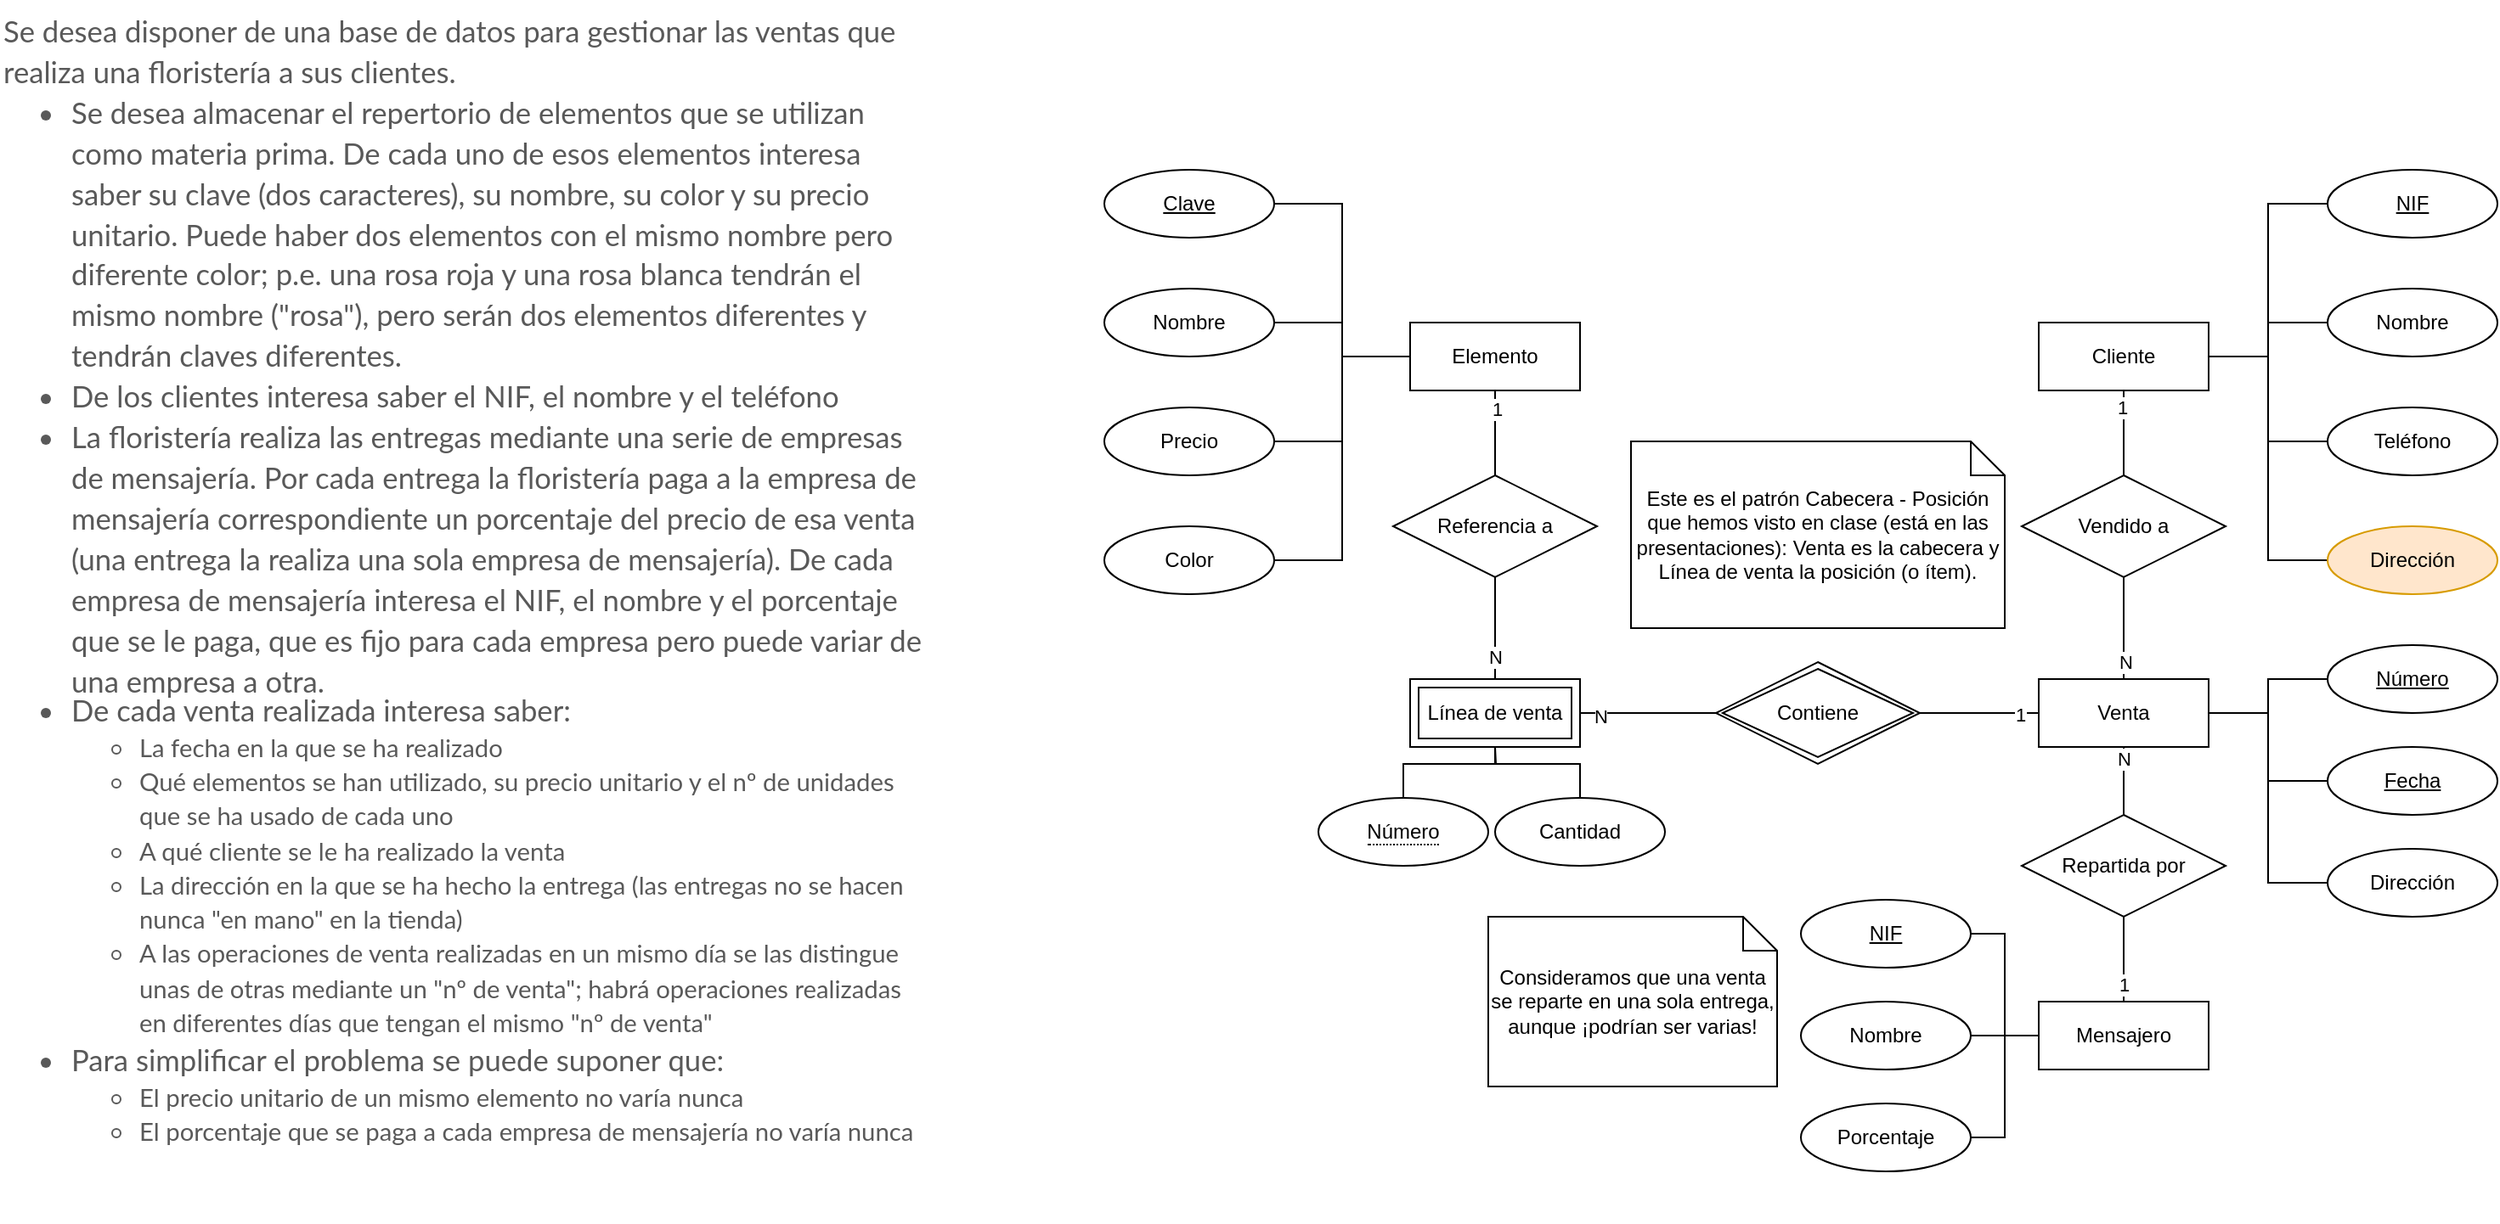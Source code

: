 <mxfile version="13.8.0" type="github">
  <diagram id="R2lEEEUBdFMjLlhIrx00" name="Page-1">
    <mxGraphModel dx="1694" dy="1104" grid="1" gridSize="10" guides="1" tooltips="1" connect="1" arrows="1" fold="1" page="1" pageScale="1" pageWidth="1654" pageHeight="1169" math="0" shadow="0" extFonts="Permanent Marker^https://fonts.googleapis.com/css?family=Permanent+Marker">
      <root>
        <mxCell id="0" />
        <mxCell id="1" parent="0" />
        <mxCell id="n40eV8zk3N71hHBReMtP-1" value="&lt;meta charset=&quot;utf-8&quot;&gt;&lt;b style=&quot;font-weight: normal&quot; id=&quot;docs-internal-guid-354f3ef8-7fff-2816-3f01-19fa54746503&quot;&gt;&lt;p dir=&quot;ltr&quot; style=&quot;line-height: 1.38 ; margin-top: 0pt ; margin-bottom: 0pt&quot;&gt;&lt;span style=&quot;font-size: 13pt; font-family: lato, sans-serif; color: rgb(89, 89, 89); background-color: transparent; font-weight: 400; font-style: normal; font-variant: normal; text-decoration: none; vertical-align: baseline;&quot;&gt;Se desea disponer de una base de datos para gestionar las ventas que realiza una floristería a sus clientes.&lt;/span&gt;&lt;/p&gt;&lt;ul style=&quot;margin-top: 0 ; margin-bottom: 0&quot;&gt;&lt;li dir=&quot;ltr&quot; style=&quot;list-style-type: disc; font-size: 13pt; font-family: lato, sans-serif; color: rgb(89, 89, 89); background-color: transparent; font-weight: 400; font-style: normal; font-variant: normal; text-decoration: none; vertical-align: baseline;&quot;&gt;&lt;p dir=&quot;ltr&quot; style=&quot;line-height: 1.38 ; margin-top: 0pt ; margin-bottom: 0pt&quot;&gt;&lt;span style=&quot;font-size: 13pt; font-family: lato, sans-serif; color: rgb(89, 89, 89); background-color: transparent; font-weight: 400; font-style: normal; font-variant: normal; text-decoration: none; vertical-align: baseline;&quot;&gt;Se desea almacenar el repertorio de elementos que se utilizan como materia prima. De cada uno de esos elementos interesa saber su clave (dos caracteres), su nombre, su color y su precio unitario. Puede haber dos elementos con el mismo nombre pero diferente color; p.e. una rosa roja y una rosa blanca tendrán el mismo nombre (&quot;rosa&quot;), pero serán dos elementos diferentes y tendrán claves diferentes.&lt;/span&gt;&lt;/p&gt;&lt;/li&gt;&lt;li dir=&quot;ltr&quot; style=&quot;list-style-type: disc; font-size: 13pt; font-family: lato, sans-serif; color: rgb(89, 89, 89); background-color: transparent; font-weight: 400; font-style: normal; font-variant: normal; text-decoration: none; vertical-align: baseline;&quot;&gt;&lt;p dir=&quot;ltr&quot; style=&quot;line-height: 1.38 ; margin-top: 0pt ; margin-bottom: 0pt&quot;&gt;&lt;span style=&quot;font-size: 13pt; font-family: lato, sans-serif; color: rgb(89, 89, 89); background-color: transparent; font-weight: 400; font-style: normal; font-variant: normal; text-decoration: none; vertical-align: baseline;&quot;&gt;De los clientes interesa saber el NIF, el nombre y el teléfono&lt;/span&gt;&lt;/p&gt;&lt;/li&gt;&lt;li dir=&quot;ltr&quot; style=&quot;list-style-type: disc; font-size: 13pt; font-family: lato, sans-serif; color: rgb(89, 89, 89); background-color: transparent; font-weight: 400; font-style: normal; font-variant: normal; text-decoration: none; vertical-align: baseline;&quot;&gt;&lt;p dir=&quot;ltr&quot; style=&quot;line-height: 1.38 ; margin-top: 0pt ; margin-bottom: 0pt&quot;&gt;&lt;span style=&quot;font-size: 13pt; font-family: lato, sans-serif; color: rgb(89, 89, 89); background-color: transparent; font-weight: 400; font-style: normal; font-variant: normal; text-decoration: none; vertical-align: baseline;&quot;&gt;La floristería realiza las entregas mediante una serie de empresas de mensajería. Por cada entrega la floristería paga a la empresa de mensajería correspondiente un porcentaje del precio de esa venta (una entrega la realiza una sola empresa de mensajería). De cada empresa de mensajería interesa el NIF, el nombre y el porcentaje que se le paga, que es fijo para cada empresa pero puede variar de una empresa a otra.&lt;/span&gt;&lt;/p&gt;&lt;/li&gt;&lt;/ul&gt;&lt;br&gt;&lt;/b&gt;" style="text;whiteSpace=wrap;html=1;" vertex="1" parent="1">
          <mxGeometry x="80" y="210" width="550" height="440" as="geometry" />
        </mxCell>
        <mxCell id="n40eV8zk3N71hHBReMtP-2" value="&lt;meta charset=&quot;utf-8&quot;&gt;&lt;b style=&quot;font-weight: normal&quot; id=&quot;docs-internal-guid-dc8167a7-7fff-5f1d-3189-710af9ad38a2&quot;&gt;&lt;ul style=&quot;margin-top: 0 ; margin-bottom: 0&quot;&gt;&lt;li dir=&quot;ltr&quot; style=&quot;list-style-type: disc; font-size: 13pt; font-family: lato, sans-serif; color: rgb(89, 89, 89); background-color: transparent; font-weight: 400; font-style: normal; font-variant: normal; text-decoration: none; vertical-align: baseline;&quot;&gt;&lt;p dir=&quot;ltr&quot; style=&quot;line-height: 1.38 ; margin-top: 0pt ; margin-bottom: 0pt&quot;&gt;&lt;span style=&quot;font-size: 13pt; font-family: lato, sans-serif; color: rgb(89, 89, 89); background-color: transparent; font-weight: 400; font-style: normal; font-variant: normal; text-decoration: none; vertical-align: baseline;&quot;&gt;De cada venta realizada interesa saber:&lt;/span&gt;&lt;/p&gt;&lt;/li&gt;&lt;ul style=&quot;margin-top: 0 ; margin-bottom: 0&quot;&gt;&lt;li dir=&quot;ltr&quot; style=&quot;list-style-type: circle; font-size: 11pt; font-family: lato, sans-serif; color: rgb(89, 89, 89); background-color: transparent; font-weight: 400; font-style: normal; font-variant: normal; text-decoration: none; vertical-align: baseline;&quot;&gt;&lt;p dir=&quot;ltr&quot; style=&quot;line-height: 1.38 ; margin-top: 0pt ; margin-bottom: 0pt&quot;&gt;&lt;span style=&quot;font-size: 11pt; font-family: lato, sans-serif; color: rgb(89, 89, 89); background-color: transparent; font-weight: 400; font-style: normal; font-variant: normal; text-decoration: none; vertical-align: baseline;&quot;&gt;La fecha en la que se ha realizado&lt;/span&gt;&lt;/p&gt;&lt;/li&gt;&lt;li dir=&quot;ltr&quot; style=&quot;list-style-type: circle; font-size: 11pt; font-family: lato, sans-serif; color: rgb(89, 89, 89); background-color: transparent; font-weight: 400; font-style: normal; font-variant: normal; text-decoration: none; vertical-align: baseline;&quot;&gt;&lt;p dir=&quot;ltr&quot; style=&quot;line-height: 1.38 ; margin-top: 0pt ; margin-bottom: 0pt&quot;&gt;&lt;span style=&quot;font-size: 11pt; font-family: lato, sans-serif; color: rgb(89, 89, 89); background-color: transparent; font-weight: 400; font-style: normal; font-variant: normal; text-decoration: none; vertical-align: baseline;&quot;&gt;Qué elementos se han utilizado, su precio unitario y el nº de unidades que se ha usado de cada uno&lt;/span&gt;&lt;/p&gt;&lt;/li&gt;&lt;li dir=&quot;ltr&quot; style=&quot;list-style-type: circle; font-size: 11pt; font-family: lato, sans-serif; color: rgb(89, 89, 89); background-color: transparent; font-weight: 400; font-style: normal; font-variant: normal; text-decoration: none; vertical-align: baseline;&quot;&gt;&lt;p dir=&quot;ltr&quot; style=&quot;line-height: 1.38 ; margin-top: 0pt ; margin-bottom: 0pt&quot;&gt;&lt;span style=&quot;font-size: 11pt; font-family: lato, sans-serif; color: rgb(89, 89, 89); background-color: transparent; font-weight: 400; font-style: normal; font-variant: normal; text-decoration: none; vertical-align: baseline;&quot;&gt;A qué cliente se le ha realizado la venta&lt;/span&gt;&lt;/p&gt;&lt;/li&gt;&lt;li dir=&quot;ltr&quot; style=&quot;list-style-type: circle; font-size: 11pt; font-family: lato, sans-serif; color: rgb(89, 89, 89); background-color: transparent; font-weight: 400; font-style: normal; font-variant: normal; text-decoration: none; vertical-align: baseline;&quot;&gt;&lt;p dir=&quot;ltr&quot; style=&quot;line-height: 1.38 ; margin-top: 0pt ; margin-bottom: 0pt&quot;&gt;&lt;span style=&quot;font-size: 11pt; font-family: lato, sans-serif; color: rgb(89, 89, 89); background-color: transparent; font-weight: 400; font-style: normal; font-variant: normal; text-decoration: none; vertical-align: baseline;&quot;&gt;La dirección en la que se ha hecho la entrega (las entregas no se hacen nunca &quot;en mano&quot; en la tienda)&lt;/span&gt;&lt;/p&gt;&lt;/li&gt;&lt;li dir=&quot;ltr&quot; style=&quot;list-style-type: circle; font-size: 11pt; font-family: lato, sans-serif; color: rgb(89, 89, 89); background-color: transparent; font-weight: 400; font-style: normal; font-variant: normal; text-decoration: none; vertical-align: baseline;&quot;&gt;&lt;p dir=&quot;ltr&quot; style=&quot;line-height: 1.38 ; margin-top: 0pt ; margin-bottom: 0pt&quot;&gt;&lt;span style=&quot;font-size: 11pt; font-family: lato, sans-serif; color: rgb(89, 89, 89); background-color: transparent; font-weight: 400; font-style: normal; font-variant: normal; text-decoration: none; vertical-align: baseline;&quot;&gt;A las operaciones de venta realizadas en un mismo día se las distingue unas de otras mediante un &quot;nº de venta&quot;; habrá operaciones realizadas en diferentes días que tengan el mismo &quot;nº de venta&quot;&lt;/span&gt;&lt;/p&gt;&lt;/li&gt;&lt;/ul&gt;&lt;li dir=&quot;ltr&quot; style=&quot;list-style-type: disc; font-size: 13pt; font-family: lato, sans-serif; color: rgb(89, 89, 89); background-color: transparent; font-weight: 400; font-style: normal; font-variant: normal; text-decoration: none; vertical-align: baseline;&quot;&gt;&lt;p dir=&quot;ltr&quot; style=&quot;line-height: 1.38 ; margin-top: 0pt ; margin-bottom: 0pt&quot;&gt;&lt;span style=&quot;font-size: 13pt; font-family: lato, sans-serif; color: rgb(89, 89, 89); background-color: transparent; font-weight: 400; font-style: normal; font-variant: normal; text-decoration: none; vertical-align: baseline;&quot;&gt;Para simplificar el problema se puede suponer que:&lt;/span&gt;&lt;/p&gt;&lt;/li&gt;&lt;ul style=&quot;margin-top: 0 ; margin-bottom: 0&quot;&gt;&lt;li dir=&quot;ltr&quot; style=&quot;list-style-type: circle; font-size: 11pt; font-family: lato, sans-serif; color: rgb(89, 89, 89); background-color: transparent; font-weight: 400; font-style: normal; font-variant: normal; text-decoration: none; vertical-align: baseline;&quot;&gt;&lt;p dir=&quot;ltr&quot; style=&quot;line-height: 1.38 ; margin-top: 0pt ; margin-bottom: 0pt&quot;&gt;&lt;span style=&quot;font-size: 11pt; font-family: lato, sans-serif; color: rgb(89, 89, 89); background-color: transparent; font-weight: 400; font-style: normal; font-variant: normal; text-decoration: none; vertical-align: baseline;&quot;&gt;El precio unitario de un mismo elemento no varía nunca&lt;/span&gt;&lt;/p&gt;&lt;/li&gt;&lt;li dir=&quot;ltr&quot; style=&quot;list-style-type: circle; font-size: 11pt; font-family: lato, sans-serif; color: rgb(89, 89, 89); background-color: transparent; font-weight: 400; font-style: normal; font-variant: normal; text-decoration: none; vertical-align: baseline;&quot;&gt;&lt;p dir=&quot;ltr&quot; style=&quot;line-height: 1.38 ; margin-top: 0pt ; margin-bottom: 0pt&quot;&gt;&lt;span style=&quot;font-size: 11pt; font-family: lato, sans-serif; color: rgb(89, 89, 89); background-color: transparent; font-weight: 400; font-style: normal; font-variant: normal; text-decoration: none; vertical-align: baseline;&quot;&gt;El porcentaje que se paga a cada empresa de mensajería no varía nunca&lt;/span&gt;&lt;/p&gt;&lt;/li&gt;&lt;/ul&gt;&lt;/ul&gt;&lt;/b&gt;" style="text;whiteSpace=wrap;html=1;" vertex="1" parent="1">
          <mxGeometry x="80" y="610" width="550" height="320" as="geometry" />
        </mxCell>
        <mxCell id="n40eV8zk3N71hHBReMtP-65" style="edgeStyle=orthogonalEdgeStyle;rounded=0;orthogonalLoop=1;jettySize=auto;html=1;entryX=1;entryY=0.5;entryDx=0;entryDy=0;endArrow=none;endFill=0;" edge="1" parent="1" source="n40eV8zk3N71hHBReMtP-3" target="n40eV8zk3N71hHBReMtP-5">
          <mxGeometry relative="1" as="geometry" />
        </mxCell>
        <mxCell id="n40eV8zk3N71hHBReMtP-3" value="Elemento" style="whiteSpace=wrap;html=1;align=center;" vertex="1" parent="1">
          <mxGeometry x="910" y="400" width="100" height="40" as="geometry" />
        </mxCell>
        <mxCell id="n40eV8zk3N71hHBReMtP-50" style="edgeStyle=orthogonalEdgeStyle;rounded=0;orthogonalLoop=1;jettySize=auto;html=1;entryX=0;entryY=0.5;entryDx=0;entryDy=0;endArrow=none;endFill=0;" edge="1" parent="1" source="n40eV8zk3N71hHBReMtP-4" target="n40eV8zk3N71hHBReMtP-3">
          <mxGeometry relative="1" as="geometry" />
        </mxCell>
        <mxCell id="n40eV8zk3N71hHBReMtP-4" value="Clave" style="ellipse;whiteSpace=wrap;html=1;align=center;fontStyle=4;" vertex="1" parent="1">
          <mxGeometry x="730" y="310" width="100" height="40" as="geometry" />
        </mxCell>
        <mxCell id="n40eV8zk3N71hHBReMtP-5" value="Color" style="ellipse;whiteSpace=wrap;html=1;align=center;" vertex="1" parent="1">
          <mxGeometry x="730" y="520" width="100" height="40" as="geometry" />
        </mxCell>
        <mxCell id="n40eV8zk3N71hHBReMtP-51" style="edgeStyle=orthogonalEdgeStyle;rounded=0;orthogonalLoop=1;jettySize=auto;html=1;endArrow=none;endFill=0;entryX=0;entryY=0.5;entryDx=0;entryDy=0;" edge="1" parent="1" source="n40eV8zk3N71hHBReMtP-6" target="n40eV8zk3N71hHBReMtP-3">
          <mxGeometry relative="1" as="geometry">
            <mxPoint x="900" y="420" as="targetPoint" />
          </mxGeometry>
        </mxCell>
        <mxCell id="n40eV8zk3N71hHBReMtP-6" value="Nombre" style="ellipse;whiteSpace=wrap;html=1;align=center;" vertex="1" parent="1">
          <mxGeometry x="730" y="380" width="100" height="40" as="geometry" />
        </mxCell>
        <mxCell id="n40eV8zk3N71hHBReMtP-52" style="edgeStyle=orthogonalEdgeStyle;rounded=0;orthogonalLoop=1;jettySize=auto;html=1;endArrow=none;endFill=0;exitX=1;exitY=0.5;exitDx=0;exitDy=0;entryX=0;entryY=0.5;entryDx=0;entryDy=0;" edge="1" parent="1" source="n40eV8zk3N71hHBReMtP-7" target="n40eV8zk3N71hHBReMtP-3">
          <mxGeometry relative="1" as="geometry">
            <mxPoint x="900" y="420" as="targetPoint" />
            <Array as="points">
              <mxPoint x="870" y="470" />
              <mxPoint x="870" y="420" />
              <mxPoint x="910" y="420" />
            </Array>
          </mxGeometry>
        </mxCell>
        <mxCell id="n40eV8zk3N71hHBReMtP-7" value="Precio" style="ellipse;whiteSpace=wrap;html=1;align=center;" vertex="1" parent="1">
          <mxGeometry x="730" y="450" width="100" height="40" as="geometry" />
        </mxCell>
        <mxCell id="n40eV8zk3N71hHBReMtP-61" style="edgeStyle=orthogonalEdgeStyle;rounded=0;orthogonalLoop=1;jettySize=auto;html=1;entryX=0;entryY=0.5;entryDx=0;entryDy=0;endArrow=none;endFill=0;" edge="1" parent="1" source="n40eV8zk3N71hHBReMtP-8" target="n40eV8zk3N71hHBReMtP-9">
          <mxGeometry relative="1" as="geometry" />
        </mxCell>
        <mxCell id="n40eV8zk3N71hHBReMtP-62" style="edgeStyle=orthogonalEdgeStyle;rounded=0;orthogonalLoop=1;jettySize=auto;html=1;entryX=0;entryY=0.5;entryDx=0;entryDy=0;endArrow=none;endFill=0;" edge="1" parent="1" source="n40eV8zk3N71hHBReMtP-8" target="n40eV8zk3N71hHBReMtP-11">
          <mxGeometry relative="1" as="geometry" />
        </mxCell>
        <mxCell id="n40eV8zk3N71hHBReMtP-63" style="edgeStyle=orthogonalEdgeStyle;rounded=0;orthogonalLoop=1;jettySize=auto;html=1;entryX=0;entryY=0.5;entryDx=0;entryDy=0;endArrow=none;endFill=0;" edge="1" parent="1" source="n40eV8zk3N71hHBReMtP-8" target="n40eV8zk3N71hHBReMtP-12">
          <mxGeometry relative="1" as="geometry" />
        </mxCell>
        <mxCell id="n40eV8zk3N71hHBReMtP-64" style="edgeStyle=orthogonalEdgeStyle;rounded=0;orthogonalLoop=1;jettySize=auto;html=1;entryX=0;entryY=0.5;entryDx=0;entryDy=0;endArrow=none;endFill=0;" edge="1" parent="1" source="n40eV8zk3N71hHBReMtP-8" target="n40eV8zk3N71hHBReMtP-13">
          <mxGeometry relative="1" as="geometry" />
        </mxCell>
        <mxCell id="n40eV8zk3N71hHBReMtP-8" value="Cliente" style="whiteSpace=wrap;html=1;align=center;" vertex="1" parent="1">
          <mxGeometry x="1280" y="400" width="100" height="40" as="geometry" />
        </mxCell>
        <mxCell id="n40eV8zk3N71hHBReMtP-9" value="NIF" style="ellipse;whiteSpace=wrap;html=1;align=center;fontStyle=4;" vertex="1" parent="1">
          <mxGeometry x="1450" y="310" width="100" height="40" as="geometry" />
        </mxCell>
        <mxCell id="n40eV8zk3N71hHBReMtP-11" value="Nombre" style="ellipse;whiteSpace=wrap;html=1;align=center;" vertex="1" parent="1">
          <mxGeometry x="1450" y="380" width="100" height="40" as="geometry" />
        </mxCell>
        <mxCell id="n40eV8zk3N71hHBReMtP-12" value="Teléfono" style="ellipse;whiteSpace=wrap;html=1;align=center;" vertex="1" parent="1">
          <mxGeometry x="1450" y="450" width="100" height="40" as="geometry" />
        </mxCell>
        <mxCell id="n40eV8zk3N71hHBReMtP-13" value="Dirección" style="ellipse;whiteSpace=wrap;html=1;align=center;fillColor=#ffe6cc;strokeColor=#d79b00;" vertex="1" parent="1">
          <mxGeometry x="1450" y="520" width="100" height="40" as="geometry" />
        </mxCell>
        <mxCell id="n40eV8zk3N71hHBReMtP-46" style="edgeStyle=orthogonalEdgeStyle;rounded=0;orthogonalLoop=1;jettySize=auto;html=1;entryX=0.5;entryY=0;entryDx=0;entryDy=0;endArrow=none;endFill=0;" edge="1" parent="1" source="n40eV8zk3N71hHBReMtP-14" target="n40eV8zk3N71hHBReMtP-45">
          <mxGeometry relative="1" as="geometry" />
        </mxCell>
        <mxCell id="n40eV8zk3N71hHBReMtP-49" value="N" style="edgeLabel;html=1;align=center;verticalAlign=middle;resizable=0;points=[];" vertex="1" connectable="0" parent="n40eV8zk3N71hHBReMtP-46">
          <mxGeometry x="-0.683" relative="1" as="geometry">
            <mxPoint as="offset" />
          </mxGeometry>
        </mxCell>
        <mxCell id="n40eV8zk3N71hHBReMtP-58" style="edgeStyle=orthogonalEdgeStyle;rounded=0;orthogonalLoop=1;jettySize=auto;html=1;entryX=0;entryY=0.5;entryDx=0;entryDy=0;endArrow=none;endFill=0;" edge="1" parent="1" source="n40eV8zk3N71hHBReMtP-14" target="n40eV8zk3N71hHBReMtP-31">
          <mxGeometry relative="1" as="geometry" />
        </mxCell>
        <mxCell id="n40eV8zk3N71hHBReMtP-59" style="edgeStyle=orthogonalEdgeStyle;rounded=0;orthogonalLoop=1;jettySize=auto;html=1;entryX=0;entryY=0.5;entryDx=0;entryDy=0;endArrow=none;endFill=0;" edge="1" parent="1" source="n40eV8zk3N71hHBReMtP-14" target="n40eV8zk3N71hHBReMtP-30">
          <mxGeometry relative="1" as="geometry" />
        </mxCell>
        <mxCell id="n40eV8zk3N71hHBReMtP-60" style="edgeStyle=orthogonalEdgeStyle;rounded=0;orthogonalLoop=1;jettySize=auto;html=1;entryX=0;entryY=0.5;entryDx=0;entryDy=0;endArrow=none;endFill=0;" edge="1" parent="1" source="n40eV8zk3N71hHBReMtP-14" target="n40eV8zk3N71hHBReMtP-27">
          <mxGeometry relative="1" as="geometry" />
        </mxCell>
        <mxCell id="n40eV8zk3N71hHBReMtP-14" value="Venta" style="whiteSpace=wrap;html=1;align=center;" vertex="1" parent="1">
          <mxGeometry x="1280" y="610" width="100" height="40" as="geometry" />
        </mxCell>
        <mxCell id="n40eV8zk3N71hHBReMtP-16" value="Línea de venta" style="shape=ext;margin=3;double=1;whiteSpace=wrap;html=1;align=center;" vertex="1" parent="1">
          <mxGeometry x="910" y="610" width="100" height="40" as="geometry" />
        </mxCell>
        <mxCell id="n40eV8zk3N71hHBReMtP-17" value="Mensajero" style="whiteSpace=wrap;html=1;align=center;" vertex="1" parent="1">
          <mxGeometry x="1280" y="800" width="100" height="40" as="geometry" />
        </mxCell>
        <mxCell id="n40eV8zk3N71hHBReMtP-18" value="Consideramos que una venta se reparte en una sola entrega, aunque ¡podrían ser varias!" style="shape=note;size=20;whiteSpace=wrap;html=1;" vertex="1" parent="1">
          <mxGeometry x="956" y="750" width="170" height="100" as="geometry" />
        </mxCell>
        <mxCell id="n40eV8zk3N71hHBReMtP-20" style="edgeStyle=orthogonalEdgeStyle;rounded=0;orthogonalLoop=1;jettySize=auto;html=1;entryX=0.5;entryY=1;entryDx=0;entryDy=0;endArrow=none;endFill=0;" edge="1" parent="1" source="n40eV8zk3N71hHBReMtP-19" target="n40eV8zk3N71hHBReMtP-3">
          <mxGeometry relative="1" as="geometry" />
        </mxCell>
        <mxCell id="n40eV8zk3N71hHBReMtP-23" value="1" style="edgeLabel;html=1;align=center;verticalAlign=middle;resizable=0;points=[];" vertex="1" connectable="0" parent="n40eV8zk3N71hHBReMtP-20">
          <mxGeometry x="0.56" y="-1" relative="1" as="geometry">
            <mxPoint as="offset" />
          </mxGeometry>
        </mxCell>
        <mxCell id="n40eV8zk3N71hHBReMtP-21" style="edgeStyle=orthogonalEdgeStyle;rounded=0;orthogonalLoop=1;jettySize=auto;html=1;entryX=0.5;entryY=0;entryDx=0;entryDy=0;endArrow=none;endFill=0;" edge="1" parent="1" source="n40eV8zk3N71hHBReMtP-19" target="n40eV8zk3N71hHBReMtP-16">
          <mxGeometry relative="1" as="geometry" />
        </mxCell>
        <mxCell id="n40eV8zk3N71hHBReMtP-24" value="N" style="edgeLabel;html=1;align=center;verticalAlign=middle;resizable=0;points=[];" vertex="1" connectable="0" parent="n40eV8zk3N71hHBReMtP-21">
          <mxGeometry x="0.553" relative="1" as="geometry">
            <mxPoint as="offset" />
          </mxGeometry>
        </mxCell>
        <mxCell id="n40eV8zk3N71hHBReMtP-19" value="Referencia a" style="shape=rhombus;perimeter=rhombusPerimeter;whiteSpace=wrap;html=1;align=center;" vertex="1" parent="1">
          <mxGeometry x="900" y="490" width="120" height="60" as="geometry" />
        </mxCell>
        <mxCell id="n40eV8zk3N71hHBReMtP-22" value="Este es el patrón Cabecera - Posición que hemos visto en clase (está en las presentaciones): Venta es la cabecera y Línea de venta la posición (o ítem)." style="shape=note;size=20;whiteSpace=wrap;html=1;" vertex="1" parent="1">
          <mxGeometry x="1040" y="470" width="220" height="110" as="geometry" />
        </mxCell>
        <mxCell id="n40eV8zk3N71hHBReMtP-53" style="edgeStyle=orthogonalEdgeStyle;rounded=0;orthogonalLoop=1;jettySize=auto;html=1;entryX=0.5;entryY=1;entryDx=0;entryDy=0;endArrow=none;endFill=0;" edge="1" parent="1" source="n40eV8zk3N71hHBReMtP-25" target="n40eV8zk3N71hHBReMtP-16">
          <mxGeometry relative="1" as="geometry" />
        </mxCell>
        <mxCell id="n40eV8zk3N71hHBReMtP-25" value="&lt;span style=&quot;border-bottom: 1px dotted&quot;&gt;Número&lt;/span&gt;" style="ellipse;whiteSpace=wrap;html=1;align=center;" vertex="1" parent="1">
          <mxGeometry x="856" y="680" width="100" height="40" as="geometry" />
        </mxCell>
        <mxCell id="n40eV8zk3N71hHBReMtP-54" style="edgeStyle=orthogonalEdgeStyle;rounded=0;orthogonalLoop=1;jettySize=auto;html=1;endArrow=none;endFill=0;" edge="1" parent="1" source="n40eV8zk3N71hHBReMtP-26">
          <mxGeometry relative="1" as="geometry">
            <mxPoint x="960" y="650" as="targetPoint" />
          </mxGeometry>
        </mxCell>
        <mxCell id="n40eV8zk3N71hHBReMtP-26" value="Cantidad" style="ellipse;whiteSpace=wrap;html=1;align=center;" vertex="1" parent="1">
          <mxGeometry x="960" y="680" width="100" height="40" as="geometry" />
        </mxCell>
        <mxCell id="n40eV8zk3N71hHBReMtP-27" value="Dirección" style="ellipse;whiteSpace=wrap;html=1;align=center;" vertex="1" parent="1">
          <mxGeometry x="1450" y="710" width="100" height="40" as="geometry" />
        </mxCell>
        <mxCell id="n40eV8zk3N71hHBReMtP-30" value="Fecha" style="ellipse;whiteSpace=wrap;html=1;align=center;fontStyle=4;" vertex="1" parent="1">
          <mxGeometry x="1450" y="650" width="100" height="40" as="geometry" />
        </mxCell>
        <mxCell id="n40eV8zk3N71hHBReMtP-31" value="Número" style="ellipse;whiteSpace=wrap;html=1;align=center;fontStyle=4;" vertex="1" parent="1">
          <mxGeometry x="1450" y="590" width="100" height="40" as="geometry" />
        </mxCell>
        <mxCell id="n40eV8zk3N71hHBReMtP-55" style="edgeStyle=orthogonalEdgeStyle;rounded=0;orthogonalLoop=1;jettySize=auto;html=1;entryX=0;entryY=0.5;entryDx=0;entryDy=0;endArrow=none;endFill=0;" edge="1" parent="1" source="n40eV8zk3N71hHBReMtP-32" target="n40eV8zk3N71hHBReMtP-17">
          <mxGeometry relative="1" as="geometry" />
        </mxCell>
        <mxCell id="n40eV8zk3N71hHBReMtP-32" value="NIF" style="ellipse;whiteSpace=wrap;html=1;align=center;fontStyle=4;" vertex="1" parent="1">
          <mxGeometry x="1140" y="740" width="100" height="40" as="geometry" />
        </mxCell>
        <mxCell id="n40eV8zk3N71hHBReMtP-56" style="edgeStyle=orthogonalEdgeStyle;rounded=0;orthogonalLoop=1;jettySize=auto;html=1;endArrow=none;endFill=0;" edge="1" parent="1" source="n40eV8zk3N71hHBReMtP-33" target="n40eV8zk3N71hHBReMtP-17">
          <mxGeometry relative="1" as="geometry" />
        </mxCell>
        <mxCell id="n40eV8zk3N71hHBReMtP-33" value="Nombre" style="ellipse;whiteSpace=wrap;html=1;align=center;" vertex="1" parent="1">
          <mxGeometry x="1140" y="800" width="100" height="40" as="geometry" />
        </mxCell>
        <mxCell id="n40eV8zk3N71hHBReMtP-57" style="edgeStyle=orthogonalEdgeStyle;rounded=0;orthogonalLoop=1;jettySize=auto;html=1;entryX=0;entryY=0.5;entryDx=0;entryDy=0;endArrow=none;endFill=0;" edge="1" parent="1" source="n40eV8zk3N71hHBReMtP-34" target="n40eV8zk3N71hHBReMtP-17">
          <mxGeometry relative="1" as="geometry" />
        </mxCell>
        <mxCell id="n40eV8zk3N71hHBReMtP-34" value="Porcentaje" style="ellipse;whiteSpace=wrap;html=1;align=center;" vertex="1" parent="1">
          <mxGeometry x="1140" y="860" width="100" height="40" as="geometry" />
        </mxCell>
        <mxCell id="n40eV8zk3N71hHBReMtP-36" style="edgeStyle=orthogonalEdgeStyle;rounded=0;orthogonalLoop=1;jettySize=auto;html=1;entryX=1;entryY=0.5;entryDx=0;entryDy=0;endArrow=none;endFill=0;" edge="1" parent="1" source="n40eV8zk3N71hHBReMtP-35" target="n40eV8zk3N71hHBReMtP-16">
          <mxGeometry relative="1" as="geometry" />
        </mxCell>
        <mxCell id="n40eV8zk3N71hHBReMtP-38" value="N" style="edgeLabel;html=1;align=center;verticalAlign=middle;resizable=0;points=[];" vertex="1" connectable="0" parent="n40eV8zk3N71hHBReMtP-36">
          <mxGeometry x="0.711" y="2" relative="1" as="geometry">
            <mxPoint as="offset" />
          </mxGeometry>
        </mxCell>
        <mxCell id="n40eV8zk3N71hHBReMtP-37" style="edgeStyle=orthogonalEdgeStyle;rounded=0;orthogonalLoop=1;jettySize=auto;html=1;entryX=0;entryY=0.5;entryDx=0;entryDy=0;endArrow=none;endFill=0;" edge="1" parent="1" source="n40eV8zk3N71hHBReMtP-35" target="n40eV8zk3N71hHBReMtP-14">
          <mxGeometry relative="1" as="geometry" />
        </mxCell>
        <mxCell id="n40eV8zk3N71hHBReMtP-39" value="1" style="edgeLabel;html=1;align=center;verticalAlign=middle;resizable=0;points=[];" vertex="1" connectable="0" parent="n40eV8zk3N71hHBReMtP-37">
          <mxGeometry x="0.686" y="-1" relative="1" as="geometry">
            <mxPoint as="offset" />
          </mxGeometry>
        </mxCell>
        <mxCell id="n40eV8zk3N71hHBReMtP-35" value="Contiene" style="shape=rhombus;double=1;perimeter=rhombusPerimeter;whiteSpace=wrap;html=1;align=center;" vertex="1" parent="1">
          <mxGeometry x="1090" y="600" width="120" height="60" as="geometry" />
        </mxCell>
        <mxCell id="n40eV8zk3N71hHBReMtP-41" style="edgeStyle=orthogonalEdgeStyle;rounded=0;orthogonalLoop=1;jettySize=auto;html=1;entryX=0.5;entryY=0;entryDx=0;entryDy=0;endArrow=none;endFill=0;" edge="1" parent="1" source="n40eV8zk3N71hHBReMtP-40" target="n40eV8zk3N71hHBReMtP-14">
          <mxGeometry relative="1" as="geometry" />
        </mxCell>
        <mxCell id="n40eV8zk3N71hHBReMtP-44" value="N" style="edgeLabel;html=1;align=center;verticalAlign=middle;resizable=0;points=[];" vertex="1" connectable="0" parent="n40eV8zk3N71hHBReMtP-41">
          <mxGeometry x="0.667" y="1" relative="1" as="geometry">
            <mxPoint as="offset" />
          </mxGeometry>
        </mxCell>
        <mxCell id="n40eV8zk3N71hHBReMtP-42" style="edgeStyle=orthogonalEdgeStyle;rounded=0;orthogonalLoop=1;jettySize=auto;html=1;entryX=0.5;entryY=1;entryDx=0;entryDy=0;endArrow=none;endFill=0;" edge="1" parent="1" source="n40eV8zk3N71hHBReMtP-40" target="n40eV8zk3N71hHBReMtP-8">
          <mxGeometry relative="1" as="geometry" />
        </mxCell>
        <mxCell id="n40eV8zk3N71hHBReMtP-43" value="1" style="edgeLabel;html=1;align=center;verticalAlign=middle;resizable=0;points=[];" vertex="1" connectable="0" parent="n40eV8zk3N71hHBReMtP-42">
          <mxGeometry x="0.6" y="1" relative="1" as="geometry">
            <mxPoint as="offset" />
          </mxGeometry>
        </mxCell>
        <mxCell id="n40eV8zk3N71hHBReMtP-40" value="Vendido a" style="shape=rhombus;perimeter=rhombusPerimeter;whiteSpace=wrap;html=1;align=center;" vertex="1" parent="1">
          <mxGeometry x="1270" y="490" width="120" height="60" as="geometry" />
        </mxCell>
        <mxCell id="n40eV8zk3N71hHBReMtP-47" style="edgeStyle=orthogonalEdgeStyle;rounded=0;orthogonalLoop=1;jettySize=auto;html=1;entryX=0.5;entryY=0;entryDx=0;entryDy=0;endArrow=none;endFill=0;" edge="1" parent="1" source="n40eV8zk3N71hHBReMtP-45" target="n40eV8zk3N71hHBReMtP-17">
          <mxGeometry relative="1" as="geometry" />
        </mxCell>
        <mxCell id="n40eV8zk3N71hHBReMtP-48" value="1" style="edgeLabel;html=1;align=center;verticalAlign=middle;resizable=0;points=[];" vertex="1" connectable="0" parent="n40eV8zk3N71hHBReMtP-47">
          <mxGeometry x="0.802" relative="1" as="geometry">
            <mxPoint y="-5.1" as="offset" />
          </mxGeometry>
        </mxCell>
        <mxCell id="n40eV8zk3N71hHBReMtP-45" value="Repartida por" style="shape=rhombus;perimeter=rhombusPerimeter;whiteSpace=wrap;html=1;align=center;" vertex="1" parent="1">
          <mxGeometry x="1270" y="690" width="120" height="60" as="geometry" />
        </mxCell>
      </root>
    </mxGraphModel>
  </diagram>
</mxfile>
